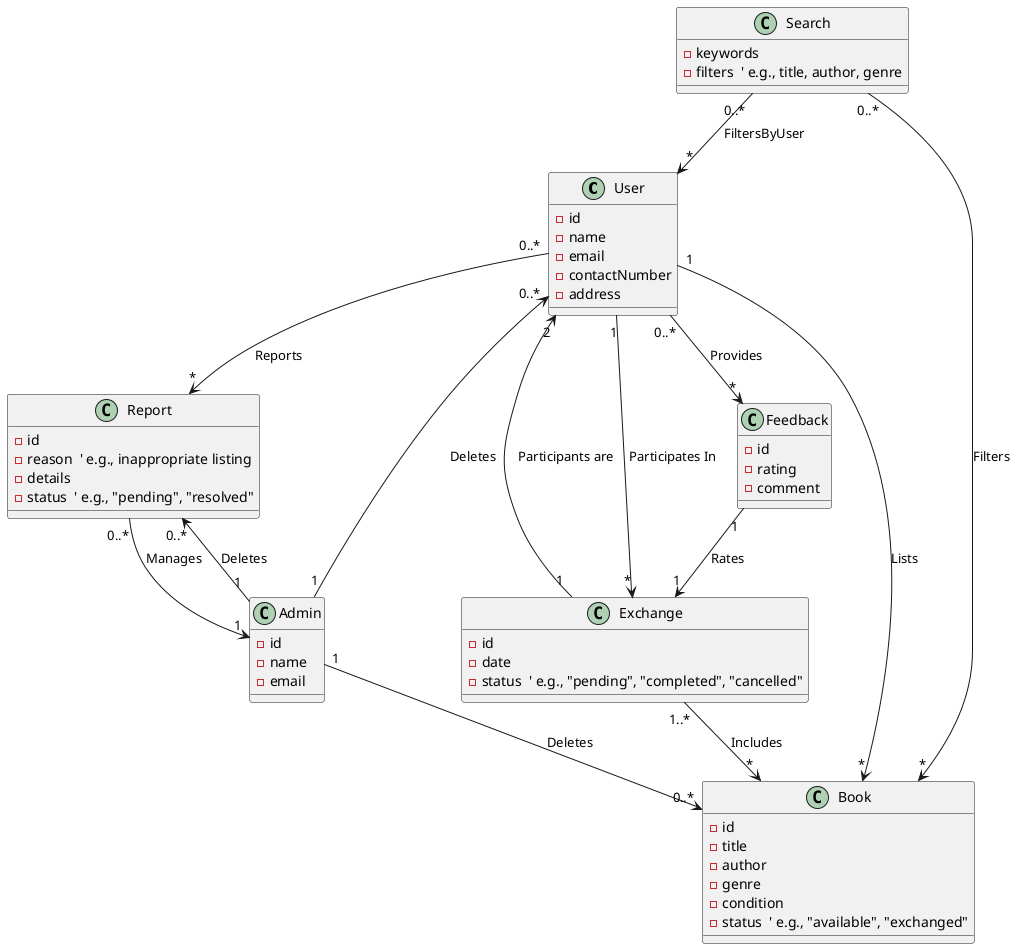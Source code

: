 @startuml

class User {
    - id
    - name
    - email
    - contactNumber
    - address
}

class Admin {
    - id
    - name
    - email
}

class Book {
    - id
    - title
    - author
    - genre
    - condition
    - status  ' e.g., "available", "exchanged"
}

class Exchange {
    - id
    - date
    - status  ' e.g., "pending", "completed", "cancelled"
}

class Report {
    - id
    - reason  ' e.g., inappropriate listing
    - details
    - status  ' e.g., "pending", "resolved"
}

class Feedback {
    - id
    - rating
    - comment
}

class Search {
    - keywords
    - filters  ' e.g., title, author, genre
}

' Associations
User "1" --> "*" Book : Lists
User "1" --> "*" Exchange : Participates In
User "0..*" --> "*" Report : Reports
User "0..*" --> "*" Feedback : Provides
Exchange "1..*" --> "*" Book : Includes
Exchange "1" --> "2" User : Participants are
Report "0..*" --> "1" Admin : Manages
Admin "1" --> "0..*" Report : Deletes
Admin "1" --> "0..*" User : Deletes
Admin "1" --> "0..*" Book : Deletes
Feedback "1" --> "1" Exchange : Rates
Search "0..*" --> "*" Book : Filters
Search "0..*" --> "*" User : FiltersByUser

@enduml
